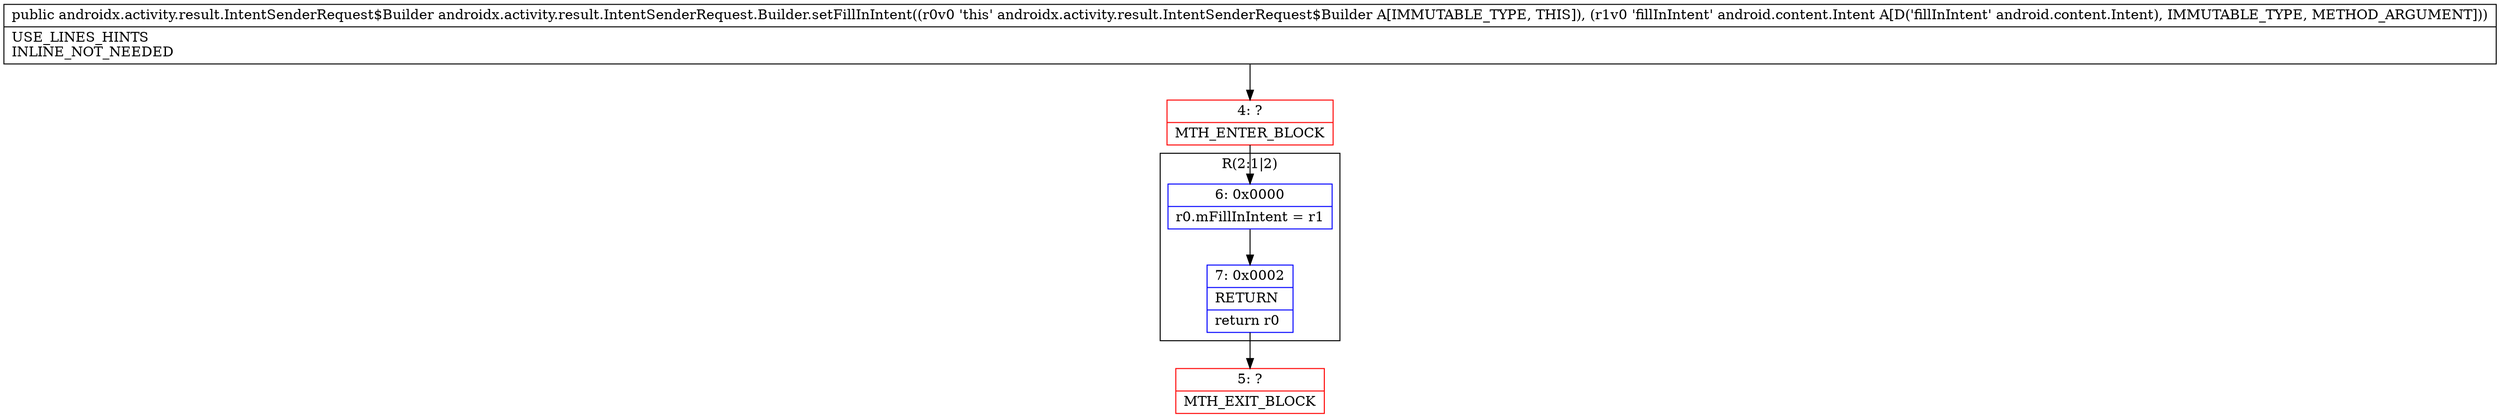 digraph "CFG forandroidx.activity.result.IntentSenderRequest.Builder.setFillInIntent(Landroid\/content\/Intent;)Landroidx\/activity\/result\/IntentSenderRequest$Builder;" {
subgraph cluster_Region_216642094 {
label = "R(2:1|2)";
node [shape=record,color=blue];
Node_6 [shape=record,label="{6\:\ 0x0000|r0.mFillInIntent = r1\l}"];
Node_7 [shape=record,label="{7\:\ 0x0002|RETURN\l|return r0\l}"];
}
Node_4 [shape=record,color=red,label="{4\:\ ?|MTH_ENTER_BLOCK\l}"];
Node_5 [shape=record,color=red,label="{5\:\ ?|MTH_EXIT_BLOCK\l}"];
MethodNode[shape=record,label="{public androidx.activity.result.IntentSenderRequest$Builder androidx.activity.result.IntentSenderRequest.Builder.setFillInIntent((r0v0 'this' androidx.activity.result.IntentSenderRequest$Builder A[IMMUTABLE_TYPE, THIS]), (r1v0 'fillInIntent' android.content.Intent A[D('fillInIntent' android.content.Intent), IMMUTABLE_TYPE, METHOD_ARGUMENT]))  | USE_LINES_HINTS\lINLINE_NOT_NEEDED\l}"];
MethodNode -> Node_4;Node_6 -> Node_7;
Node_7 -> Node_5;
Node_4 -> Node_6;
}

